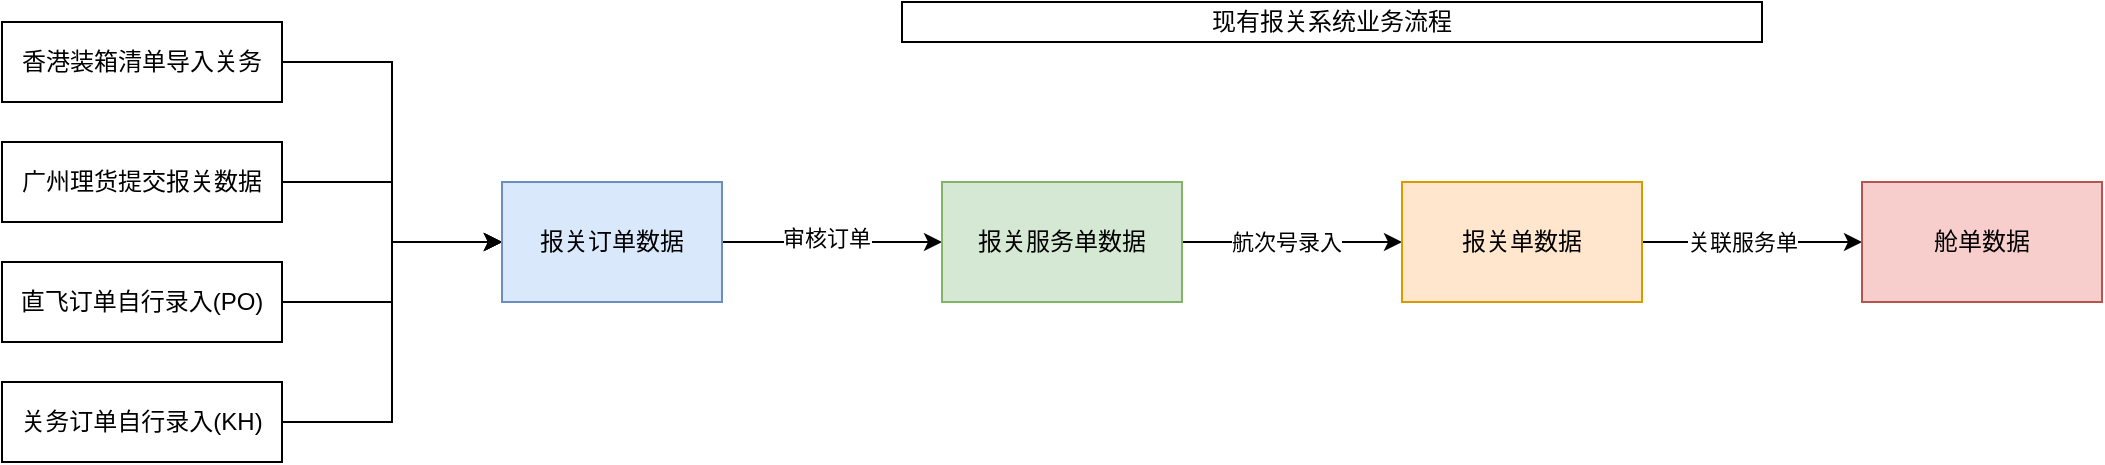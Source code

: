 <mxfile version="14.6.3" type="github">
  <diagram id="dDKk5qJWHUeZJMGwBxzV" name="Page-1">
    <mxGraphModel dx="1363" dy="624" grid="1" gridSize="10" guides="1" tooltips="1" connect="1" arrows="1" fold="1" page="1" pageScale="1" pageWidth="827" pageHeight="1169" math="0" shadow="0">
      <root>
        <mxCell id="0" />
        <mxCell id="1" parent="0" />
        <mxCell id="dxDvWX2JMSOas3GGoX1M-14" style="edgeStyle=orthogonalEdgeStyle;rounded=0;orthogonalLoop=1;jettySize=auto;html=1;exitX=1;exitY=0.5;exitDx=0;exitDy=0;entryX=0;entryY=0.5;entryDx=0;entryDy=0;" edge="1" parent="1" source="dxDvWX2JMSOas3GGoX1M-2" target="dxDvWX2JMSOas3GGoX1M-7">
          <mxGeometry relative="1" as="geometry" />
        </mxCell>
        <mxCell id="dxDvWX2JMSOas3GGoX1M-2" value="广州理货提交报关数据" style="rounded=0;whiteSpace=wrap;html=1;" vertex="1" parent="1">
          <mxGeometry x="40" y="70" width="140" height="40" as="geometry" />
        </mxCell>
        <mxCell id="dxDvWX2JMSOas3GGoX1M-13" style="edgeStyle=orthogonalEdgeStyle;rounded=0;orthogonalLoop=1;jettySize=auto;html=1;exitX=1;exitY=0.5;exitDx=0;exitDy=0;entryX=0;entryY=0.5;entryDx=0;entryDy=0;" edge="1" parent="1" source="dxDvWX2JMSOas3GGoX1M-4" target="dxDvWX2JMSOas3GGoX1M-7">
          <mxGeometry relative="1" as="geometry" />
        </mxCell>
        <mxCell id="dxDvWX2JMSOas3GGoX1M-4" value="香港装箱清单导入关务" style="rounded=0;whiteSpace=wrap;html=1;" vertex="1" parent="1">
          <mxGeometry x="40" y="10" width="140" height="40" as="geometry" />
        </mxCell>
        <mxCell id="dxDvWX2JMSOas3GGoX1M-15" style="edgeStyle=orthogonalEdgeStyle;rounded=0;orthogonalLoop=1;jettySize=auto;html=1;exitX=1;exitY=0.5;exitDx=0;exitDy=0;entryX=0;entryY=0.5;entryDx=0;entryDy=0;" edge="1" parent="1" source="dxDvWX2JMSOas3GGoX1M-5" target="dxDvWX2JMSOas3GGoX1M-7">
          <mxGeometry relative="1" as="geometry" />
        </mxCell>
        <mxCell id="dxDvWX2JMSOas3GGoX1M-5" value="直飞订单自行录入(PO)" style="rounded=0;whiteSpace=wrap;html=1;" vertex="1" parent="1">
          <mxGeometry x="40" y="130" width="140" height="40" as="geometry" />
        </mxCell>
        <mxCell id="dxDvWX2JMSOas3GGoX1M-16" style="edgeStyle=orthogonalEdgeStyle;rounded=0;orthogonalLoop=1;jettySize=auto;html=1;exitX=1;exitY=0.5;exitDx=0;exitDy=0;entryX=0;entryY=0.5;entryDx=0;entryDy=0;" edge="1" parent="1" source="dxDvWX2JMSOas3GGoX1M-6" target="dxDvWX2JMSOas3GGoX1M-7">
          <mxGeometry relative="1" as="geometry" />
        </mxCell>
        <mxCell id="dxDvWX2JMSOas3GGoX1M-6" value="关务订单自行录入(KH)" style="rounded=0;whiteSpace=wrap;html=1;" vertex="1" parent="1">
          <mxGeometry x="40" y="190" width="140" height="40" as="geometry" />
        </mxCell>
        <mxCell id="dxDvWX2JMSOas3GGoX1M-17" style="edgeStyle=orthogonalEdgeStyle;rounded=0;orthogonalLoop=1;jettySize=auto;html=1;exitX=1;exitY=0.5;exitDx=0;exitDy=0;entryX=0;entryY=0.5;entryDx=0;entryDy=0;" edge="1" parent="1" source="dxDvWX2JMSOas3GGoX1M-7" target="dxDvWX2JMSOas3GGoX1M-8">
          <mxGeometry relative="1" as="geometry" />
        </mxCell>
        <mxCell id="dxDvWX2JMSOas3GGoX1M-20" value="审核订单" style="edgeLabel;html=1;align=center;verticalAlign=middle;resizable=0;points=[];" vertex="1" connectable="0" parent="dxDvWX2JMSOas3GGoX1M-17">
          <mxGeometry x="-0.25" y="2" relative="1" as="geometry">
            <mxPoint x="10" as="offset" />
          </mxGeometry>
        </mxCell>
        <mxCell id="dxDvWX2JMSOas3GGoX1M-7" value="报关订单数据" style="rounded=0;whiteSpace=wrap;html=1;fillColor=#dae8fc;strokeColor=#6c8ebf;" vertex="1" parent="1">
          <mxGeometry x="290" y="90" width="110" height="60" as="geometry" />
        </mxCell>
        <mxCell id="dxDvWX2JMSOas3GGoX1M-18" style="edgeStyle=orthogonalEdgeStyle;rounded=0;orthogonalLoop=1;jettySize=auto;html=1;exitX=1;exitY=0.5;exitDx=0;exitDy=0;" edge="1" parent="1" source="dxDvWX2JMSOas3GGoX1M-8" target="dxDvWX2JMSOas3GGoX1M-11">
          <mxGeometry relative="1" as="geometry" />
        </mxCell>
        <mxCell id="dxDvWX2JMSOas3GGoX1M-22" value="航次号录入" style="edgeLabel;html=1;align=center;verticalAlign=middle;resizable=0;points=[];" vertex="1" connectable="0" parent="dxDvWX2JMSOas3GGoX1M-18">
          <mxGeometry x="-0.057" y="-4" relative="1" as="geometry">
            <mxPoint y="-4" as="offset" />
          </mxGeometry>
        </mxCell>
        <mxCell id="dxDvWX2JMSOas3GGoX1M-8" value="报关服务单数据" style="rounded=0;whiteSpace=wrap;html=1;fillColor=#d5e8d4;strokeColor=#82b366;" vertex="1" parent="1">
          <mxGeometry x="510" y="90" width="120" height="60" as="geometry" />
        </mxCell>
        <mxCell id="dxDvWX2JMSOas3GGoX1M-19" style="edgeStyle=orthogonalEdgeStyle;rounded=0;orthogonalLoop=1;jettySize=auto;html=1;exitX=1;exitY=0.5;exitDx=0;exitDy=0;" edge="1" parent="1" source="dxDvWX2JMSOas3GGoX1M-11" target="dxDvWX2JMSOas3GGoX1M-12">
          <mxGeometry relative="1" as="geometry" />
        </mxCell>
        <mxCell id="dxDvWX2JMSOas3GGoX1M-23" value="关联服务单" style="edgeLabel;html=1;align=center;verticalAlign=middle;resizable=0;points=[];" vertex="1" connectable="0" parent="dxDvWX2JMSOas3GGoX1M-19">
          <mxGeometry x="-0.291" y="2" relative="1" as="geometry">
            <mxPoint x="11" y="2" as="offset" />
          </mxGeometry>
        </mxCell>
        <mxCell id="dxDvWX2JMSOas3GGoX1M-11" value="报关单数据" style="rounded=0;whiteSpace=wrap;html=1;fillColor=#ffe6cc;strokeColor=#d79b00;" vertex="1" parent="1">
          <mxGeometry x="740" y="90" width="120" height="60" as="geometry" />
        </mxCell>
        <mxCell id="dxDvWX2JMSOas3GGoX1M-12" value="舱单数据" style="rounded=0;whiteSpace=wrap;html=1;fillColor=#f8cecc;strokeColor=#b85450;" vertex="1" parent="1">
          <mxGeometry x="970" y="90" width="120" height="60" as="geometry" />
        </mxCell>
        <mxCell id="dxDvWX2JMSOas3GGoX1M-24" value="现有报关系统业务流程" style="rounded=0;whiteSpace=wrap;html=1;" vertex="1" parent="1">
          <mxGeometry x="490" width="430" height="20" as="geometry" />
        </mxCell>
      </root>
    </mxGraphModel>
  </diagram>
</mxfile>
